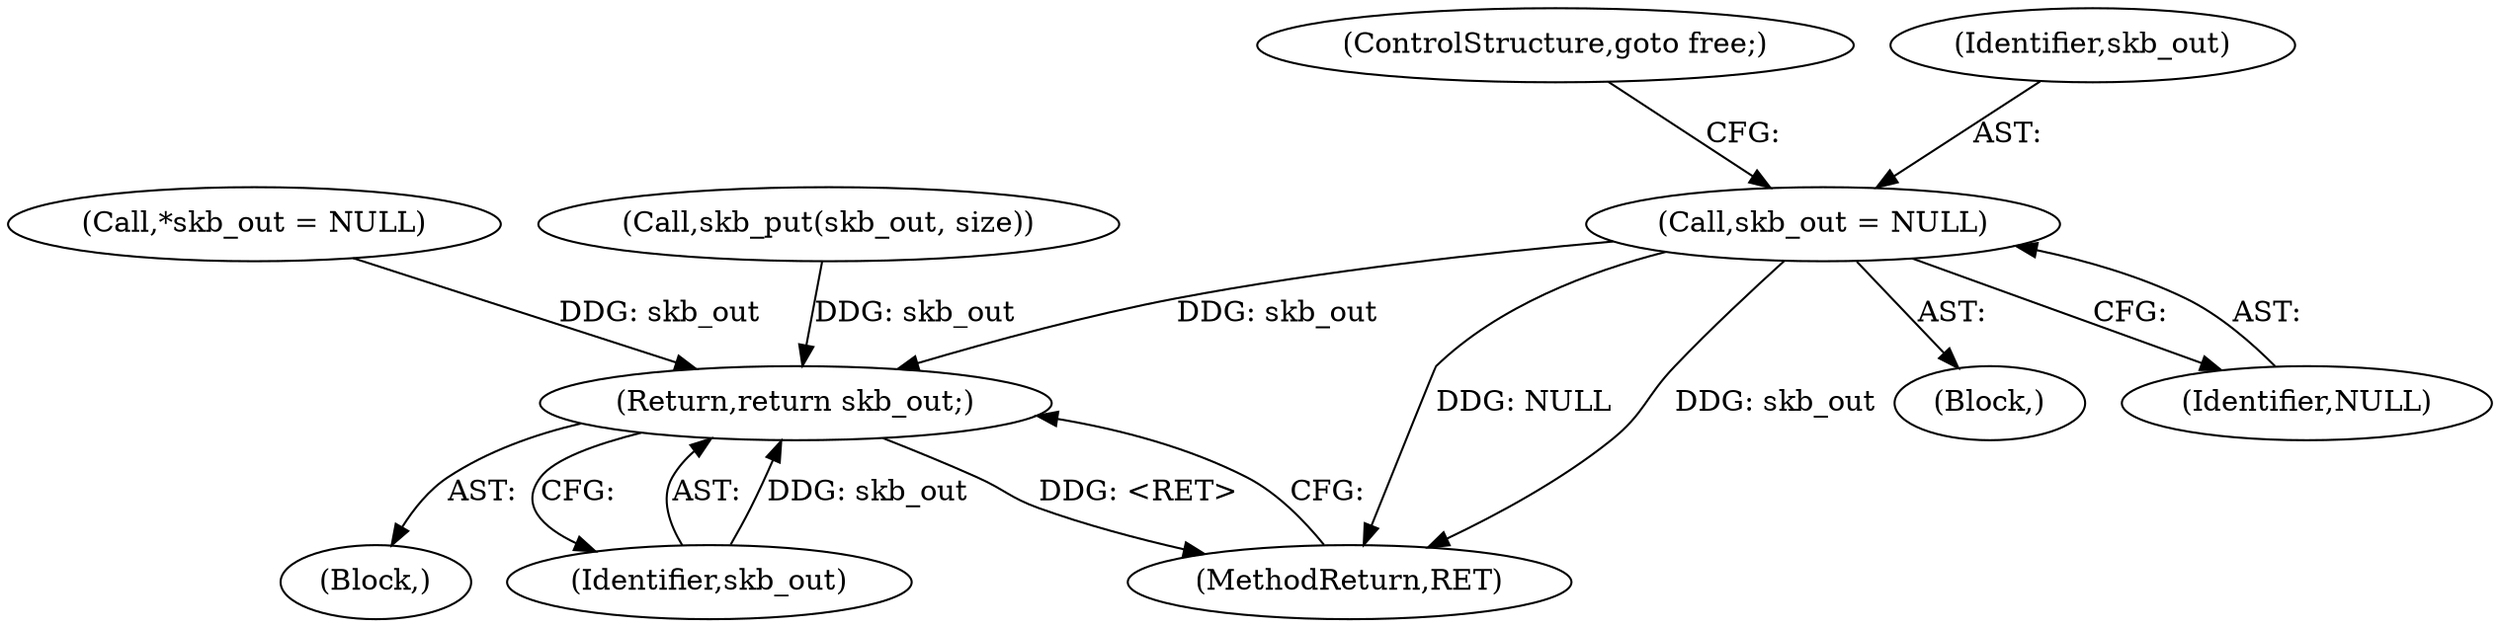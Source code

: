 digraph "0_linux_5b6698b0e4a37053de35cc24ee695b98a7eb712b@pointer" {
"1000167" [label="(Call,skb_out = NULL)"];
"1000216" [label="(Return,return skb_out;)"];
"1000217" [label="(Identifier,skb_out)"];
"1000170" [label="(ControlStructure,goto free;)"];
"1000109" [label="(Block,)"];
"1000218" [label="(MethodReturn,RET)"];
"1000168" [label="(Identifier,skb_out)"];
"1000113" [label="(Call,*skb_out = NULL)"];
"1000164" [label="(Block,)"];
"1000202" [label="(Call,skb_put(skb_out, size))"];
"1000216" [label="(Return,return skb_out;)"];
"1000169" [label="(Identifier,NULL)"];
"1000167" [label="(Call,skb_out = NULL)"];
"1000167" -> "1000164"  [label="AST: "];
"1000167" -> "1000169"  [label="CFG: "];
"1000168" -> "1000167"  [label="AST: "];
"1000169" -> "1000167"  [label="AST: "];
"1000170" -> "1000167"  [label="CFG: "];
"1000167" -> "1000218"  [label="DDG: NULL"];
"1000167" -> "1000218"  [label="DDG: skb_out"];
"1000167" -> "1000216"  [label="DDG: skb_out"];
"1000216" -> "1000109"  [label="AST: "];
"1000216" -> "1000217"  [label="CFG: "];
"1000217" -> "1000216"  [label="AST: "];
"1000218" -> "1000216"  [label="CFG: "];
"1000216" -> "1000218"  [label="DDG: <RET>"];
"1000217" -> "1000216"  [label="DDG: skb_out"];
"1000113" -> "1000216"  [label="DDG: skb_out"];
"1000202" -> "1000216"  [label="DDG: skb_out"];
}
